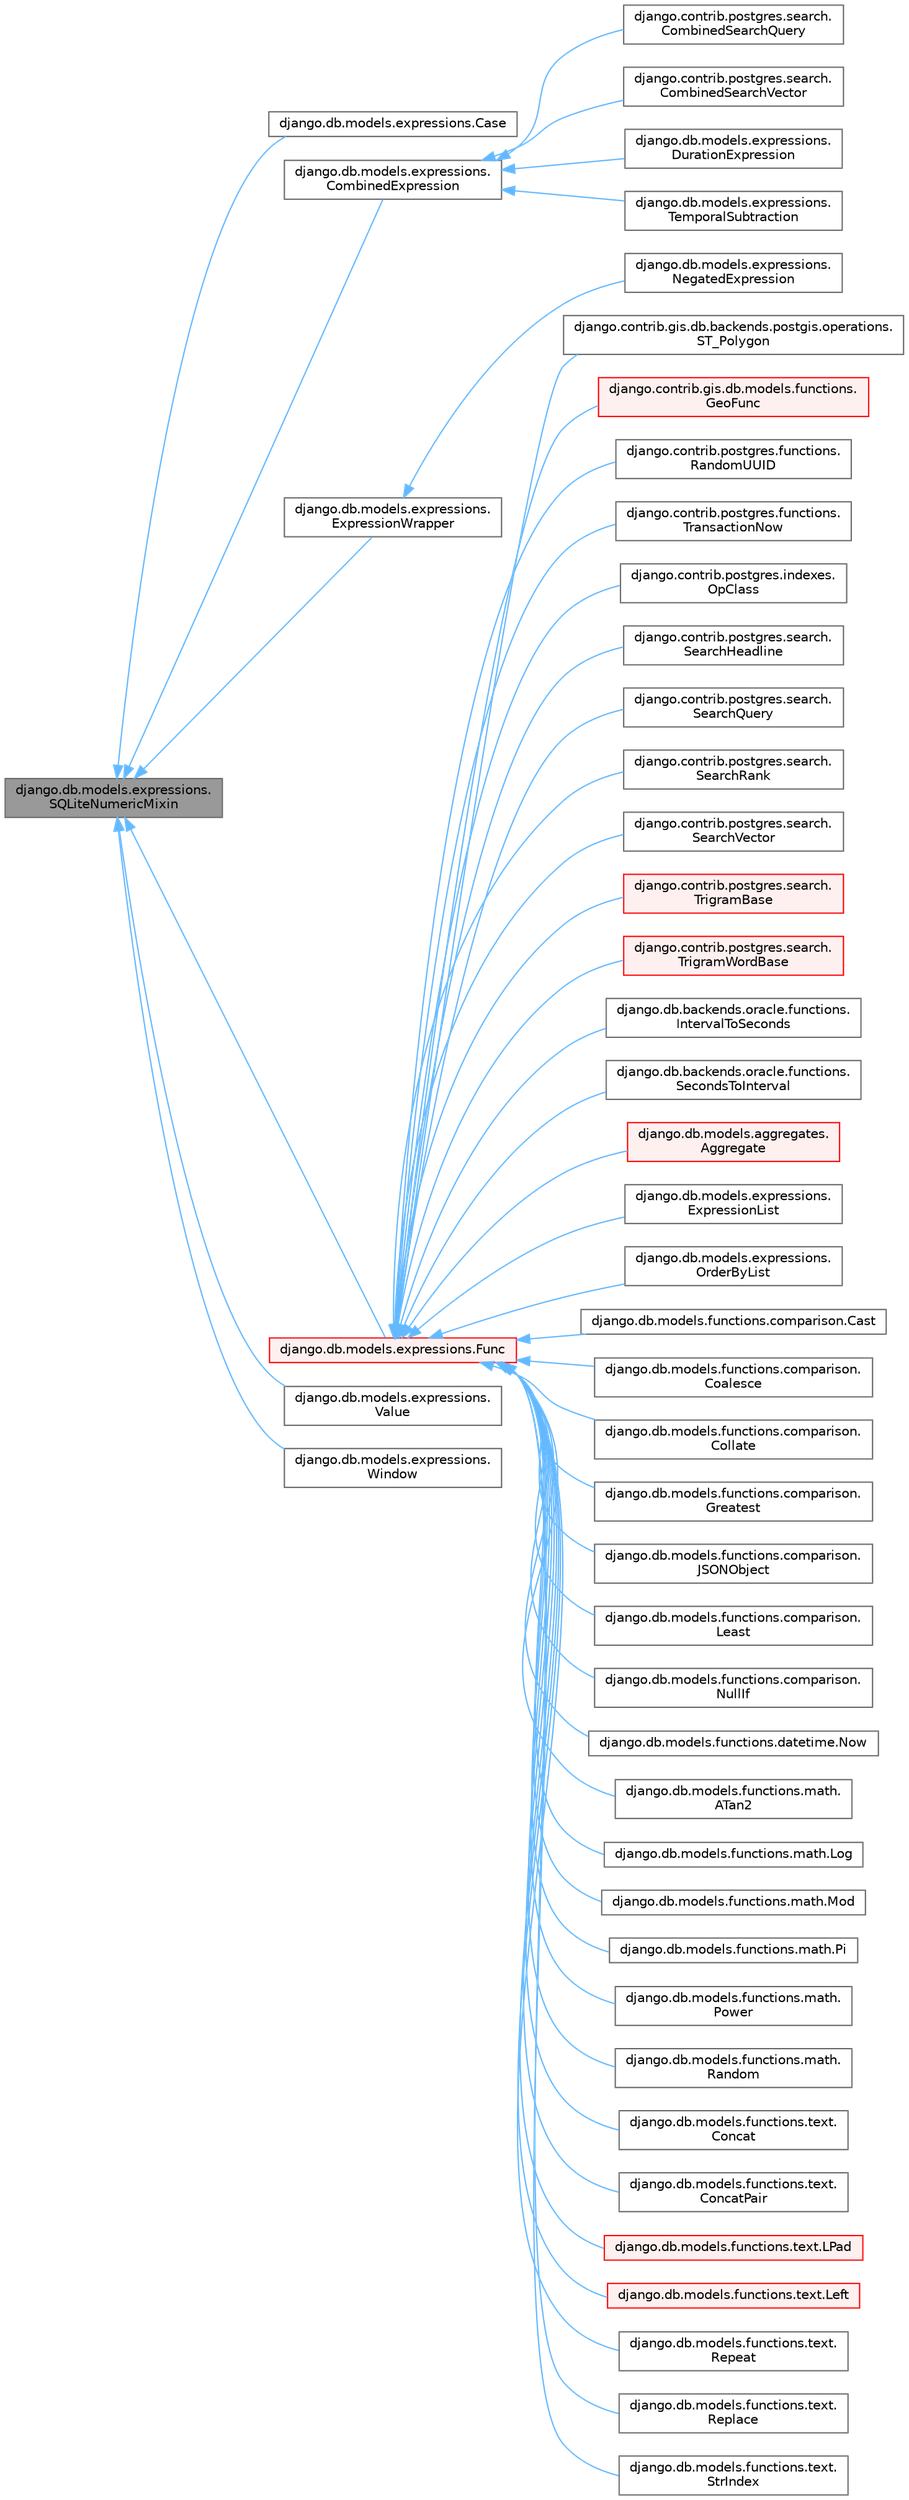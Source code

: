 digraph "django.db.models.expressions.SQLiteNumericMixin"
{
 // LATEX_PDF_SIZE
  bgcolor="transparent";
  edge [fontname=Helvetica,fontsize=10,labelfontname=Helvetica,labelfontsize=10];
  node [fontname=Helvetica,fontsize=10,shape=box,height=0.2,width=0.4];
  rankdir="LR";
  Node1 [id="Node000001",label="django.db.models.expressions.\lSQLiteNumericMixin",height=0.2,width=0.4,color="gray40", fillcolor="grey60", style="filled", fontcolor="black",tooltip=" "];
  Node1 -> Node2 [id="edge1_Node000001_Node000002",dir="back",color="steelblue1",style="solid",tooltip=" "];
  Node2 [id="Node000002",label="django.db.models.expressions.Case",height=0.2,width=0.4,color="gray40", fillcolor="white", style="filled",URL="$classdjango_1_1db_1_1models_1_1expressions_1_1_case.html",tooltip=" "];
  Node1 -> Node3 [id="edge2_Node000001_Node000003",dir="back",color="steelblue1",style="solid",tooltip=" "];
  Node3 [id="Node000003",label="django.db.models.expressions.\lCombinedExpression",height=0.2,width=0.4,color="gray40", fillcolor="white", style="filled",URL="$classdjango_1_1db_1_1models_1_1expressions_1_1_combined_expression.html",tooltip=" "];
  Node3 -> Node4 [id="edge3_Node000003_Node000004",dir="back",color="steelblue1",style="solid",tooltip=" "];
  Node4 [id="Node000004",label="django.contrib.postgres.search.\lCombinedSearchQuery",height=0.2,width=0.4,color="gray40", fillcolor="white", style="filled",URL="$classdjango_1_1contrib_1_1postgres_1_1search_1_1_combined_search_query.html",tooltip=" "];
  Node3 -> Node5 [id="edge4_Node000003_Node000005",dir="back",color="steelblue1",style="solid",tooltip=" "];
  Node5 [id="Node000005",label="django.contrib.postgres.search.\lCombinedSearchVector",height=0.2,width=0.4,color="gray40", fillcolor="white", style="filled",URL="$classdjango_1_1contrib_1_1postgres_1_1search_1_1_combined_search_vector.html",tooltip=" "];
  Node3 -> Node6 [id="edge5_Node000003_Node000006",dir="back",color="steelblue1",style="solid",tooltip=" "];
  Node6 [id="Node000006",label="django.db.models.expressions.\lDurationExpression",height=0.2,width=0.4,color="gray40", fillcolor="white", style="filled",URL="$classdjango_1_1db_1_1models_1_1expressions_1_1_duration_expression.html",tooltip=" "];
  Node3 -> Node7 [id="edge6_Node000003_Node000007",dir="back",color="steelblue1",style="solid",tooltip=" "];
  Node7 [id="Node000007",label="django.db.models.expressions.\lTemporalSubtraction",height=0.2,width=0.4,color="gray40", fillcolor="white", style="filled",URL="$classdjango_1_1db_1_1models_1_1expressions_1_1_temporal_subtraction.html",tooltip=" "];
  Node1 -> Node8 [id="edge7_Node000001_Node000008",dir="back",color="steelblue1",style="solid",tooltip=" "];
  Node8 [id="Node000008",label="django.db.models.expressions.\lExpressionWrapper",height=0.2,width=0.4,color="gray40", fillcolor="white", style="filled",URL="$classdjango_1_1db_1_1models_1_1expressions_1_1_expression_wrapper.html",tooltip=" "];
  Node8 -> Node9 [id="edge8_Node000008_Node000009",dir="back",color="steelblue1",style="solid",tooltip=" "];
  Node9 [id="Node000009",label="django.db.models.expressions.\lNegatedExpression",height=0.2,width=0.4,color="gray40", fillcolor="white", style="filled",URL="$classdjango_1_1db_1_1models_1_1expressions_1_1_negated_expression.html",tooltip=" "];
  Node1 -> Node10 [id="edge9_Node000001_Node000010",dir="back",color="steelblue1",style="solid",tooltip=" "];
  Node10 [id="Node000010",label="django.db.models.expressions.Func",height=0.2,width=0.4,color="red", fillcolor="#FFF0F0", style="filled",URL="$classdjango_1_1db_1_1models_1_1expressions_1_1_func.html",tooltip=" "];
  Node10 -> Node11 [id="edge10_Node000010_Node000011",dir="back",color="steelblue1",style="solid",tooltip=" "];
  Node11 [id="Node000011",label="django.contrib.gis.db.backends.postgis.operations.\lST_Polygon",height=0.2,width=0.4,color="gray40", fillcolor="white", style="filled",URL="$classdjango_1_1contrib_1_1gis_1_1db_1_1backends_1_1postgis_1_1operations_1_1_s_t___polygon.html",tooltip=" "];
  Node10 -> Node12 [id="edge11_Node000010_Node000012",dir="back",color="steelblue1",style="solid",tooltip=" "];
  Node12 [id="Node000012",label="django.contrib.gis.db.models.functions.\lGeoFunc",height=0.2,width=0.4,color="red", fillcolor="#FFF0F0", style="filled",URL="$classdjango_1_1contrib_1_1gis_1_1db_1_1models_1_1functions_1_1_geo_func.html",tooltip=" "];
  Node10 -> Node51 [id="edge12_Node000010_Node000051",dir="back",color="steelblue1",style="solid",tooltip=" "];
  Node51 [id="Node000051",label="django.contrib.postgres.functions.\lRandomUUID",height=0.2,width=0.4,color="gray40", fillcolor="white", style="filled",URL="$classdjango_1_1contrib_1_1postgres_1_1functions_1_1_random_u_u_i_d.html",tooltip=" "];
  Node10 -> Node52 [id="edge13_Node000010_Node000052",dir="back",color="steelblue1",style="solid",tooltip=" "];
  Node52 [id="Node000052",label="django.contrib.postgres.functions.\lTransactionNow",height=0.2,width=0.4,color="gray40", fillcolor="white", style="filled",URL="$classdjango_1_1contrib_1_1postgres_1_1functions_1_1_transaction_now.html",tooltip=" "];
  Node10 -> Node53 [id="edge14_Node000010_Node000053",dir="back",color="steelblue1",style="solid",tooltip=" "];
  Node53 [id="Node000053",label="django.contrib.postgres.indexes.\lOpClass",height=0.2,width=0.4,color="gray40", fillcolor="white", style="filled",URL="$classdjango_1_1contrib_1_1postgres_1_1indexes_1_1_op_class.html",tooltip=" "];
  Node10 -> Node54 [id="edge15_Node000010_Node000054",dir="back",color="steelblue1",style="solid",tooltip=" "];
  Node54 [id="Node000054",label="django.contrib.postgres.search.\lSearchHeadline",height=0.2,width=0.4,color="gray40", fillcolor="white", style="filled",URL="$classdjango_1_1contrib_1_1postgres_1_1search_1_1_search_headline.html",tooltip=" "];
  Node10 -> Node55 [id="edge16_Node000010_Node000055",dir="back",color="steelblue1",style="solid",tooltip=" "];
  Node55 [id="Node000055",label="django.contrib.postgres.search.\lSearchQuery",height=0.2,width=0.4,color="gray40", fillcolor="white", style="filled",URL="$classdjango_1_1contrib_1_1postgres_1_1search_1_1_search_query.html",tooltip=" "];
  Node10 -> Node56 [id="edge17_Node000010_Node000056",dir="back",color="steelblue1",style="solid",tooltip=" "];
  Node56 [id="Node000056",label="django.contrib.postgres.search.\lSearchRank",height=0.2,width=0.4,color="gray40", fillcolor="white", style="filled",URL="$classdjango_1_1contrib_1_1postgres_1_1search_1_1_search_rank.html",tooltip=" "];
  Node10 -> Node57 [id="edge18_Node000010_Node000057",dir="back",color="steelblue1",style="solid",tooltip=" "];
  Node57 [id="Node000057",label="django.contrib.postgres.search.\lSearchVector",height=0.2,width=0.4,color="gray40", fillcolor="white", style="filled",URL="$classdjango_1_1contrib_1_1postgres_1_1search_1_1_search_vector.html",tooltip=" "];
  Node10 -> Node58 [id="edge19_Node000010_Node000058",dir="back",color="steelblue1",style="solid",tooltip=" "];
  Node58 [id="Node000058",label="django.contrib.postgres.search.\lTrigramBase",height=0.2,width=0.4,color="red", fillcolor="#FFF0F0", style="filled",URL="$classdjango_1_1contrib_1_1postgres_1_1search_1_1_trigram_base.html",tooltip=" "];
  Node10 -> Node61 [id="edge20_Node000010_Node000061",dir="back",color="steelblue1",style="solid",tooltip=" "];
  Node61 [id="Node000061",label="django.contrib.postgres.search.\lTrigramWordBase",height=0.2,width=0.4,color="red", fillcolor="#FFF0F0", style="filled",URL="$classdjango_1_1contrib_1_1postgres_1_1search_1_1_trigram_word_base.html",tooltip=" "];
  Node10 -> Node66 [id="edge21_Node000010_Node000066",dir="back",color="steelblue1",style="solid",tooltip=" "];
  Node66 [id="Node000066",label="django.db.backends.oracle.functions.\lIntervalToSeconds",height=0.2,width=0.4,color="gray40", fillcolor="white", style="filled",URL="$classdjango_1_1db_1_1backends_1_1oracle_1_1functions_1_1_interval_to_seconds.html",tooltip=" "];
  Node10 -> Node67 [id="edge22_Node000010_Node000067",dir="back",color="steelblue1",style="solid",tooltip=" "];
  Node67 [id="Node000067",label="django.db.backends.oracle.functions.\lSecondsToInterval",height=0.2,width=0.4,color="gray40", fillcolor="white", style="filled",URL="$classdjango_1_1db_1_1backends_1_1oracle_1_1functions_1_1_seconds_to_interval.html",tooltip=" "];
  Node10 -> Node68 [id="edge23_Node000010_Node000068",dir="back",color="steelblue1",style="solid",tooltip=" "];
  Node68 [id="Node000068",label="django.db.models.aggregates.\lAggregate",height=0.2,width=0.4,color="red", fillcolor="#FFF0F0", style="filled",URL="$classdjango_1_1db_1_1models_1_1aggregates_1_1_aggregate.html",tooltip=" "];
  Node10 -> Node102 [id="edge24_Node000010_Node000102",dir="back",color="steelblue1",style="solid",tooltip=" "];
  Node102 [id="Node000102",label="django.db.models.expressions.\lExpressionList",height=0.2,width=0.4,color="gray40", fillcolor="white", style="filled",URL="$classdjango_1_1db_1_1models_1_1expressions_1_1_expression_list.html",tooltip=" "];
  Node10 -> Node103 [id="edge25_Node000010_Node000103",dir="back",color="steelblue1",style="solid",tooltip=" "];
  Node103 [id="Node000103",label="django.db.models.expressions.\lOrderByList",height=0.2,width=0.4,color="gray40", fillcolor="white", style="filled",URL="$classdjango_1_1db_1_1models_1_1expressions_1_1_order_by_list.html",tooltip=" "];
  Node10 -> Node104 [id="edge26_Node000010_Node000104",dir="back",color="steelblue1",style="solid",tooltip=" "];
  Node104 [id="Node000104",label="django.db.models.functions.comparison.Cast",height=0.2,width=0.4,color="gray40", fillcolor="white", style="filled",URL="$classdjango_1_1db_1_1models_1_1functions_1_1comparison_1_1_cast.html",tooltip=" "];
  Node10 -> Node105 [id="edge27_Node000010_Node000105",dir="back",color="steelblue1",style="solid",tooltip=" "];
  Node105 [id="Node000105",label="django.db.models.functions.comparison.\lCoalesce",height=0.2,width=0.4,color="gray40", fillcolor="white", style="filled",URL="$classdjango_1_1db_1_1models_1_1functions_1_1comparison_1_1_coalesce.html",tooltip=" "];
  Node10 -> Node106 [id="edge28_Node000010_Node000106",dir="back",color="steelblue1",style="solid",tooltip=" "];
  Node106 [id="Node000106",label="django.db.models.functions.comparison.\lCollate",height=0.2,width=0.4,color="gray40", fillcolor="white", style="filled",URL="$classdjango_1_1db_1_1models_1_1functions_1_1comparison_1_1_collate.html",tooltip=" "];
  Node10 -> Node107 [id="edge29_Node000010_Node000107",dir="back",color="steelblue1",style="solid",tooltip=" "];
  Node107 [id="Node000107",label="django.db.models.functions.comparison.\lGreatest",height=0.2,width=0.4,color="gray40", fillcolor="white", style="filled",URL="$classdjango_1_1db_1_1models_1_1functions_1_1comparison_1_1_greatest.html",tooltip=" "];
  Node10 -> Node108 [id="edge30_Node000010_Node000108",dir="back",color="steelblue1",style="solid",tooltip=" "];
  Node108 [id="Node000108",label="django.db.models.functions.comparison.\lJSONObject",height=0.2,width=0.4,color="gray40", fillcolor="white", style="filled",URL="$classdjango_1_1db_1_1models_1_1functions_1_1comparison_1_1_j_s_o_n_object.html",tooltip=" "];
  Node10 -> Node109 [id="edge31_Node000010_Node000109",dir="back",color="steelblue1",style="solid",tooltip=" "];
  Node109 [id="Node000109",label="django.db.models.functions.comparison.\lLeast",height=0.2,width=0.4,color="gray40", fillcolor="white", style="filled",URL="$classdjango_1_1db_1_1models_1_1functions_1_1comparison_1_1_least.html",tooltip=" "];
  Node10 -> Node110 [id="edge32_Node000010_Node000110",dir="back",color="steelblue1",style="solid",tooltip=" "];
  Node110 [id="Node000110",label="django.db.models.functions.comparison.\lNullIf",height=0.2,width=0.4,color="gray40", fillcolor="white", style="filled",URL="$classdjango_1_1db_1_1models_1_1functions_1_1comparison_1_1_null_if.html",tooltip=" "];
  Node10 -> Node111 [id="edge33_Node000010_Node000111",dir="back",color="steelblue1",style="solid",tooltip=" "];
  Node111 [id="Node000111",label="django.db.models.functions.datetime.Now",height=0.2,width=0.4,color="gray40", fillcolor="white", style="filled",URL="$classdjango_1_1db_1_1models_1_1functions_1_1datetime_1_1_now.html",tooltip=" "];
  Node10 -> Node112 [id="edge34_Node000010_Node000112",dir="back",color="steelblue1",style="solid",tooltip=" "];
  Node112 [id="Node000112",label="django.db.models.functions.math.\lATan2",height=0.2,width=0.4,color="gray40", fillcolor="white", style="filled",URL="$classdjango_1_1db_1_1models_1_1functions_1_1math_1_1_a_tan2.html",tooltip=" "];
  Node10 -> Node113 [id="edge35_Node000010_Node000113",dir="back",color="steelblue1",style="solid",tooltip=" "];
  Node113 [id="Node000113",label="django.db.models.functions.math.Log",height=0.2,width=0.4,color="gray40", fillcolor="white", style="filled",URL="$classdjango_1_1db_1_1models_1_1functions_1_1math_1_1_log.html",tooltip=" "];
  Node10 -> Node114 [id="edge36_Node000010_Node000114",dir="back",color="steelblue1",style="solid",tooltip=" "];
  Node114 [id="Node000114",label="django.db.models.functions.math.Mod",height=0.2,width=0.4,color="gray40", fillcolor="white", style="filled",URL="$classdjango_1_1db_1_1models_1_1functions_1_1math_1_1_mod.html",tooltip=" "];
  Node10 -> Node115 [id="edge37_Node000010_Node000115",dir="back",color="steelblue1",style="solid",tooltip=" "];
  Node115 [id="Node000115",label="django.db.models.functions.math.Pi",height=0.2,width=0.4,color="gray40", fillcolor="white", style="filled",URL="$classdjango_1_1db_1_1models_1_1functions_1_1math_1_1_pi.html",tooltip=" "];
  Node10 -> Node116 [id="edge38_Node000010_Node000116",dir="back",color="steelblue1",style="solid",tooltip=" "];
  Node116 [id="Node000116",label="django.db.models.functions.math.\lPower",height=0.2,width=0.4,color="gray40", fillcolor="white", style="filled",URL="$classdjango_1_1db_1_1models_1_1functions_1_1math_1_1_power.html",tooltip=" "];
  Node10 -> Node117 [id="edge39_Node000010_Node000117",dir="back",color="steelblue1",style="solid",tooltip=" "];
  Node117 [id="Node000117",label="django.db.models.functions.math.\lRandom",height=0.2,width=0.4,color="gray40", fillcolor="white", style="filled",URL="$classdjango_1_1db_1_1models_1_1functions_1_1math_1_1_random.html",tooltip=" "];
  Node10 -> Node118 [id="edge40_Node000010_Node000118",dir="back",color="steelblue1",style="solid",tooltip=" "];
  Node118 [id="Node000118",label="django.db.models.functions.text.\lConcat",height=0.2,width=0.4,color="gray40", fillcolor="white", style="filled",URL="$classdjango_1_1db_1_1models_1_1functions_1_1text_1_1_concat.html",tooltip=" "];
  Node10 -> Node119 [id="edge41_Node000010_Node000119",dir="back",color="steelblue1",style="solid",tooltip=" "];
  Node119 [id="Node000119",label="django.db.models.functions.text.\lConcatPair",height=0.2,width=0.4,color="gray40", fillcolor="white", style="filled",URL="$classdjango_1_1db_1_1models_1_1functions_1_1text_1_1_concat_pair.html",tooltip=" "];
  Node10 -> Node120 [id="edge42_Node000010_Node000120",dir="back",color="steelblue1",style="solid",tooltip=" "];
  Node120 [id="Node000120",label="django.db.models.functions.text.LPad",height=0.2,width=0.4,color="red", fillcolor="#FFF0F0", style="filled",URL="$classdjango_1_1db_1_1models_1_1functions_1_1text_1_1_l_pad.html",tooltip=" "];
  Node10 -> Node122 [id="edge43_Node000010_Node000122",dir="back",color="steelblue1",style="solid",tooltip=" "];
  Node122 [id="Node000122",label="django.db.models.functions.text.Left",height=0.2,width=0.4,color="red", fillcolor="#FFF0F0", style="filled",URL="$classdjango_1_1db_1_1models_1_1functions_1_1text_1_1_left.html",tooltip=" "];
  Node10 -> Node124 [id="edge44_Node000010_Node000124",dir="back",color="steelblue1",style="solid",tooltip=" "];
  Node124 [id="Node000124",label="django.db.models.functions.text.\lRepeat",height=0.2,width=0.4,color="gray40", fillcolor="white", style="filled",URL="$classdjango_1_1db_1_1models_1_1functions_1_1text_1_1_repeat.html",tooltip=" "];
  Node10 -> Node125 [id="edge45_Node000010_Node000125",dir="back",color="steelblue1",style="solid",tooltip=" "];
  Node125 [id="Node000125",label="django.db.models.functions.text.\lReplace",height=0.2,width=0.4,color="gray40", fillcolor="white", style="filled",URL="$classdjango_1_1db_1_1models_1_1functions_1_1text_1_1_replace.html",tooltip=" "];
  Node10 -> Node126 [id="edge46_Node000010_Node000126",dir="back",color="steelblue1",style="solid",tooltip=" "];
  Node126 [id="Node000126",label="django.db.models.functions.text.\lStrIndex",height=0.2,width=0.4,color="gray40", fillcolor="white", style="filled",URL="$classdjango_1_1db_1_1models_1_1functions_1_1text_1_1_str_index.html",tooltip=" "];
  Node1 -> Node209 [id="edge47_Node000001_Node000209",dir="back",color="steelblue1",style="solid",tooltip=" "];
  Node209 [id="Node000209",label="django.db.models.expressions.\lValue",height=0.2,width=0.4,color="gray40", fillcolor="white", style="filled",URL="$classdjango_1_1db_1_1models_1_1expressions_1_1_value.html",tooltip=" "];
  Node1 -> Node210 [id="edge48_Node000001_Node000210",dir="back",color="steelblue1",style="solid",tooltip=" "];
  Node210 [id="Node000210",label="django.db.models.expressions.\lWindow",height=0.2,width=0.4,color="gray40", fillcolor="white", style="filled",URL="$classdjango_1_1db_1_1models_1_1expressions_1_1_window.html",tooltip=" "];
}
